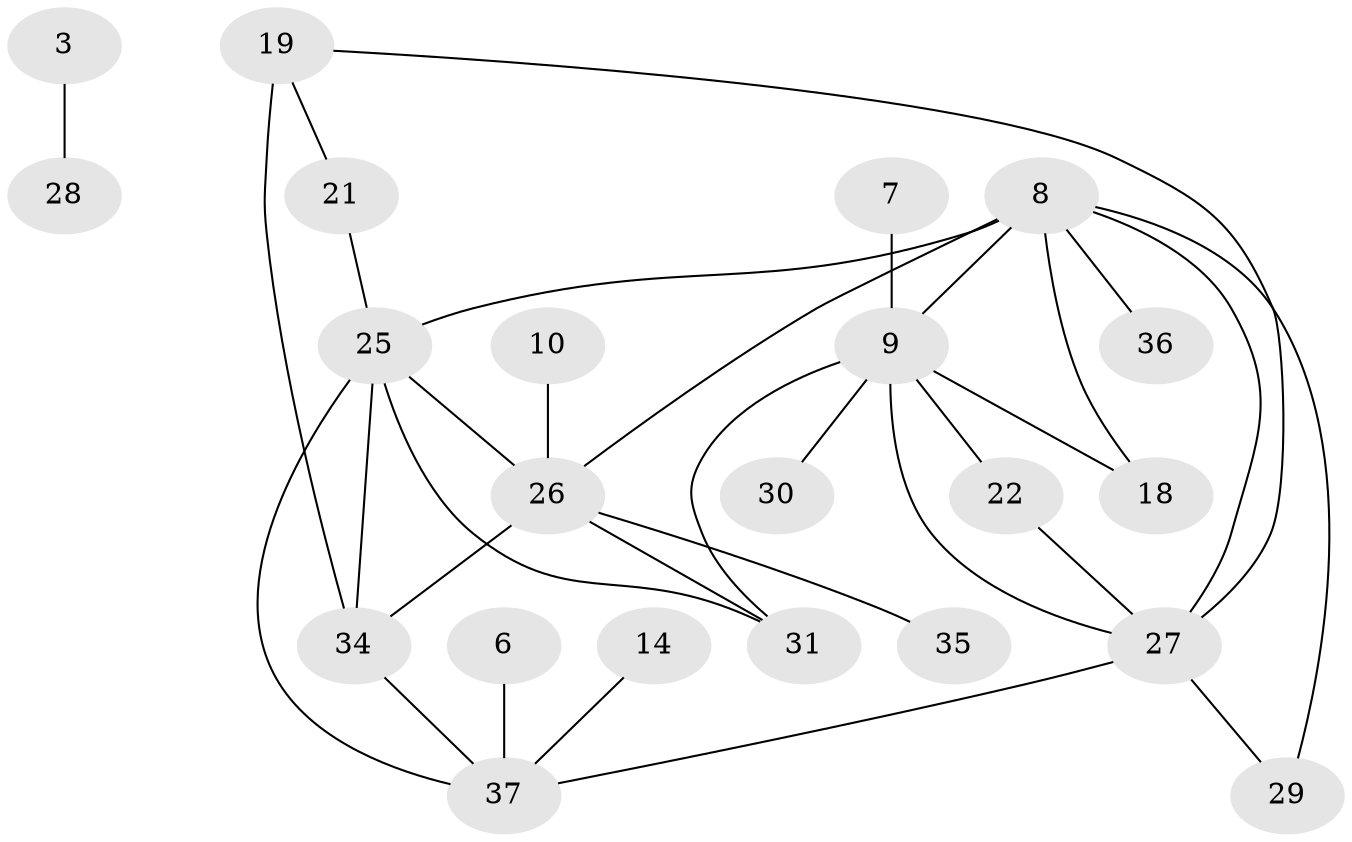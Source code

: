 // original degree distribution, {0: 0.23076923076923078, 3: 0.19230769230769232, 2: 0.2692307692307692, 1: 0.20512820512820512, 5: 0.02564102564102564, 4: 0.05128205128205128, 6: 0.01282051282051282, 7: 0.01282051282051282}
// Generated by graph-tools (version 1.1) at 2025/49/03/09/25 03:49:11]
// undirected, 22 vertices, 32 edges
graph export_dot {
graph [start="1"]
  node [color=gray90,style=filled];
  3;
  6;
  7;
  8;
  9;
  10;
  14;
  18;
  19;
  21;
  22;
  25;
  26;
  27;
  28;
  29;
  30;
  31;
  34;
  35;
  36;
  37;
  3 -- 28 [weight=1.0];
  6 -- 37 [weight=1.0];
  7 -- 9 [weight=1.0];
  8 -- 9 [weight=1.0];
  8 -- 18 [weight=1.0];
  8 -- 25 [weight=1.0];
  8 -- 26 [weight=1.0];
  8 -- 27 [weight=1.0];
  8 -- 29 [weight=1.0];
  8 -- 36 [weight=1.0];
  9 -- 18 [weight=1.0];
  9 -- 22 [weight=1.0];
  9 -- 27 [weight=1.0];
  9 -- 30 [weight=1.0];
  9 -- 31 [weight=1.0];
  10 -- 26 [weight=1.0];
  14 -- 37 [weight=1.0];
  19 -- 21 [weight=1.0];
  19 -- 27 [weight=1.0];
  19 -- 34 [weight=2.0];
  21 -- 25 [weight=1.0];
  22 -- 27 [weight=1.0];
  25 -- 26 [weight=1.0];
  25 -- 31 [weight=1.0];
  25 -- 34 [weight=1.0];
  25 -- 37 [weight=1.0];
  26 -- 31 [weight=1.0];
  26 -- 34 [weight=1.0];
  26 -- 35 [weight=1.0];
  27 -- 29 [weight=1.0];
  27 -- 37 [weight=1.0];
  34 -- 37 [weight=1.0];
}
